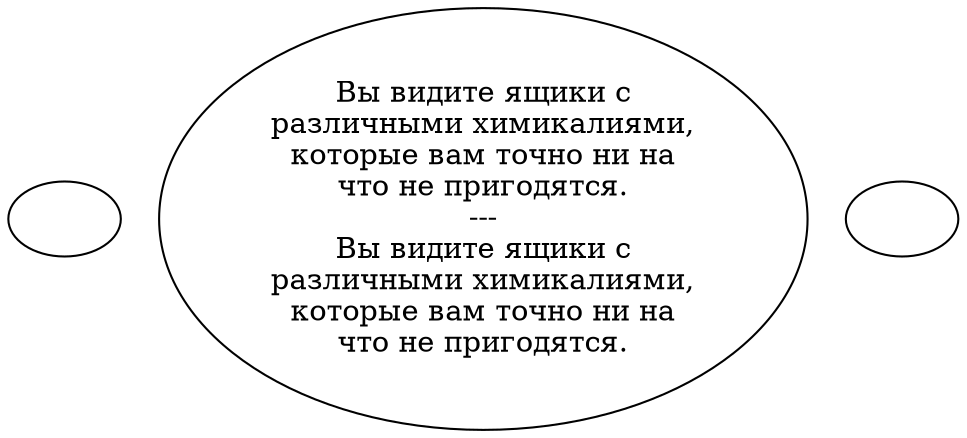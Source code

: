 digraph diCrate {
  "start" [style=filled       fillcolor="#FFFFFF"       color="#000000"]
  "start" [label=""]
  "use_p_proc" [style=filled       fillcolor="#FFFFFF"       color="#000000"]
  "use_p_proc" [label="Вы видите ящики с\nразличными химикалиями,\nкоторые вам точно ни на\nчто не пригодятся.\n---\nВы видите ящики с\nразличными химикалиями,\nкоторые вам точно ни на\nчто не пригодятся."]
  "use_skill_on_p_proc" [style=filled       fillcolor="#FFFFFF"       color="#000000"]
  "use_skill_on_p_proc" [label=""]
}